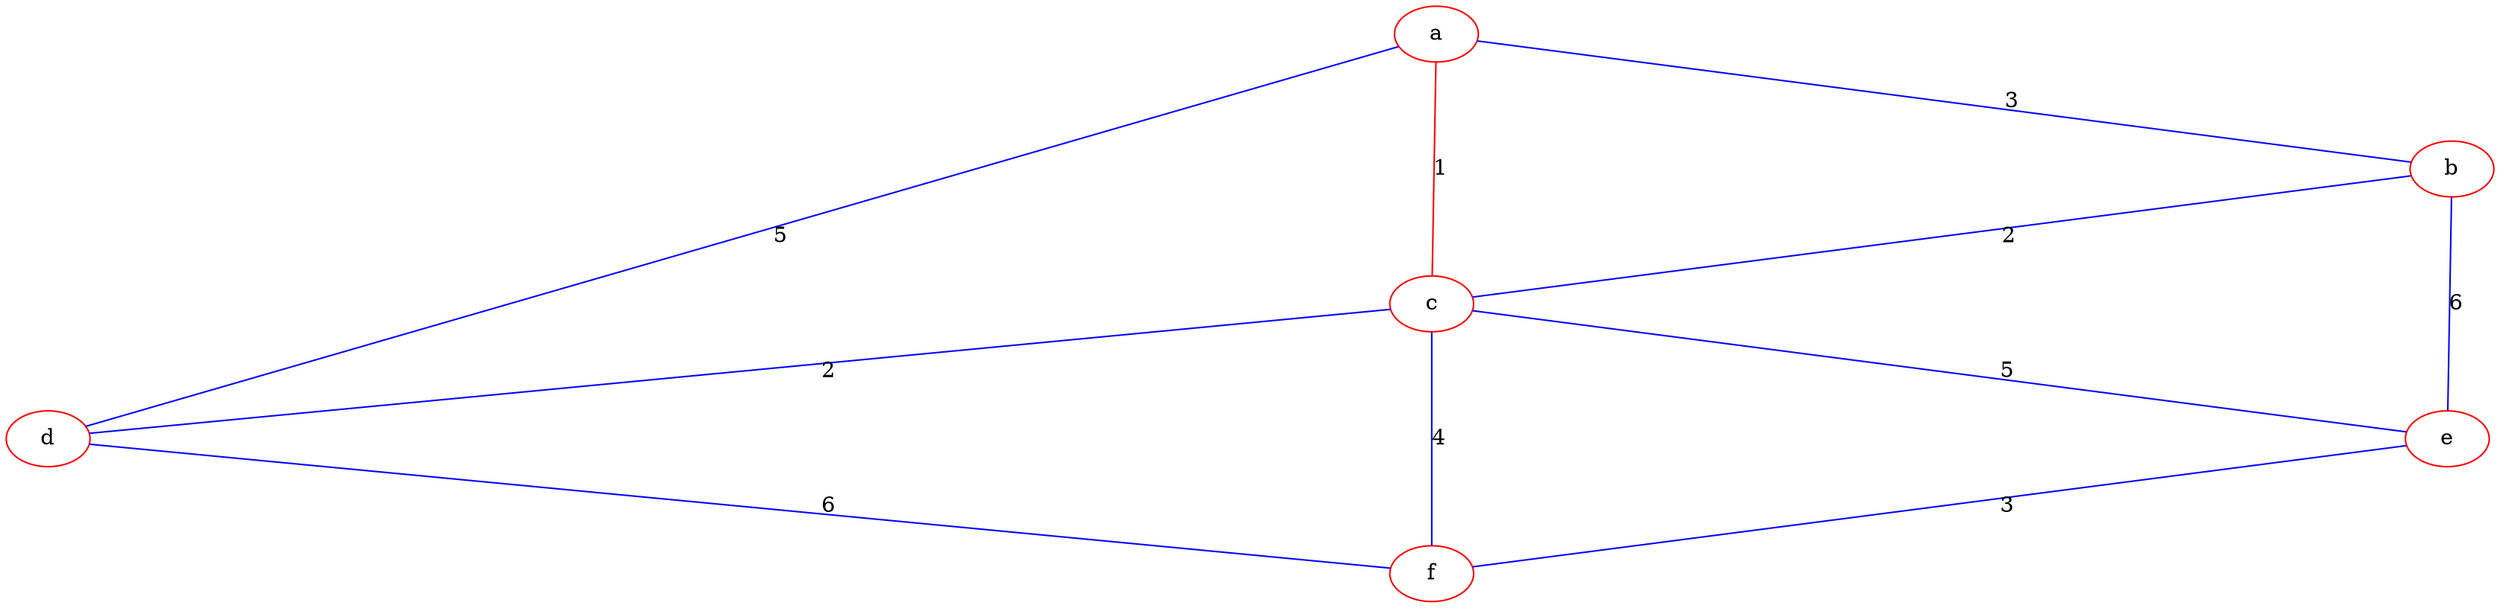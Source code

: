 digraph {
    splines=true;
    sep="+25,25";
    overlap=scalexy;
    nodesep=6.0;

    a -> b [label="3", dir=none, color=blue]
    a -> c [label="1", dir=none, color=red]
    a -> d [label="5", dir=none, color=blue]

    b -> c [label="2", dir=none, color=blue]
    c -> d [label="2", dir=none, color=blue]

    b -> e [label="6", dir=none, color=blue]
    c -> e [label="5", dir=none, color=blue]

    c -> f [label="4", dir=none, color=blue]
    d -> f [label="6", dir=none, color=blue]

    e -> f [label="3", dir=none, color=blue]

    a [color=red]
    b [color=red]
    c [color=red]
    d [color=red]
    e [color=red]
    f [color=red]
}

